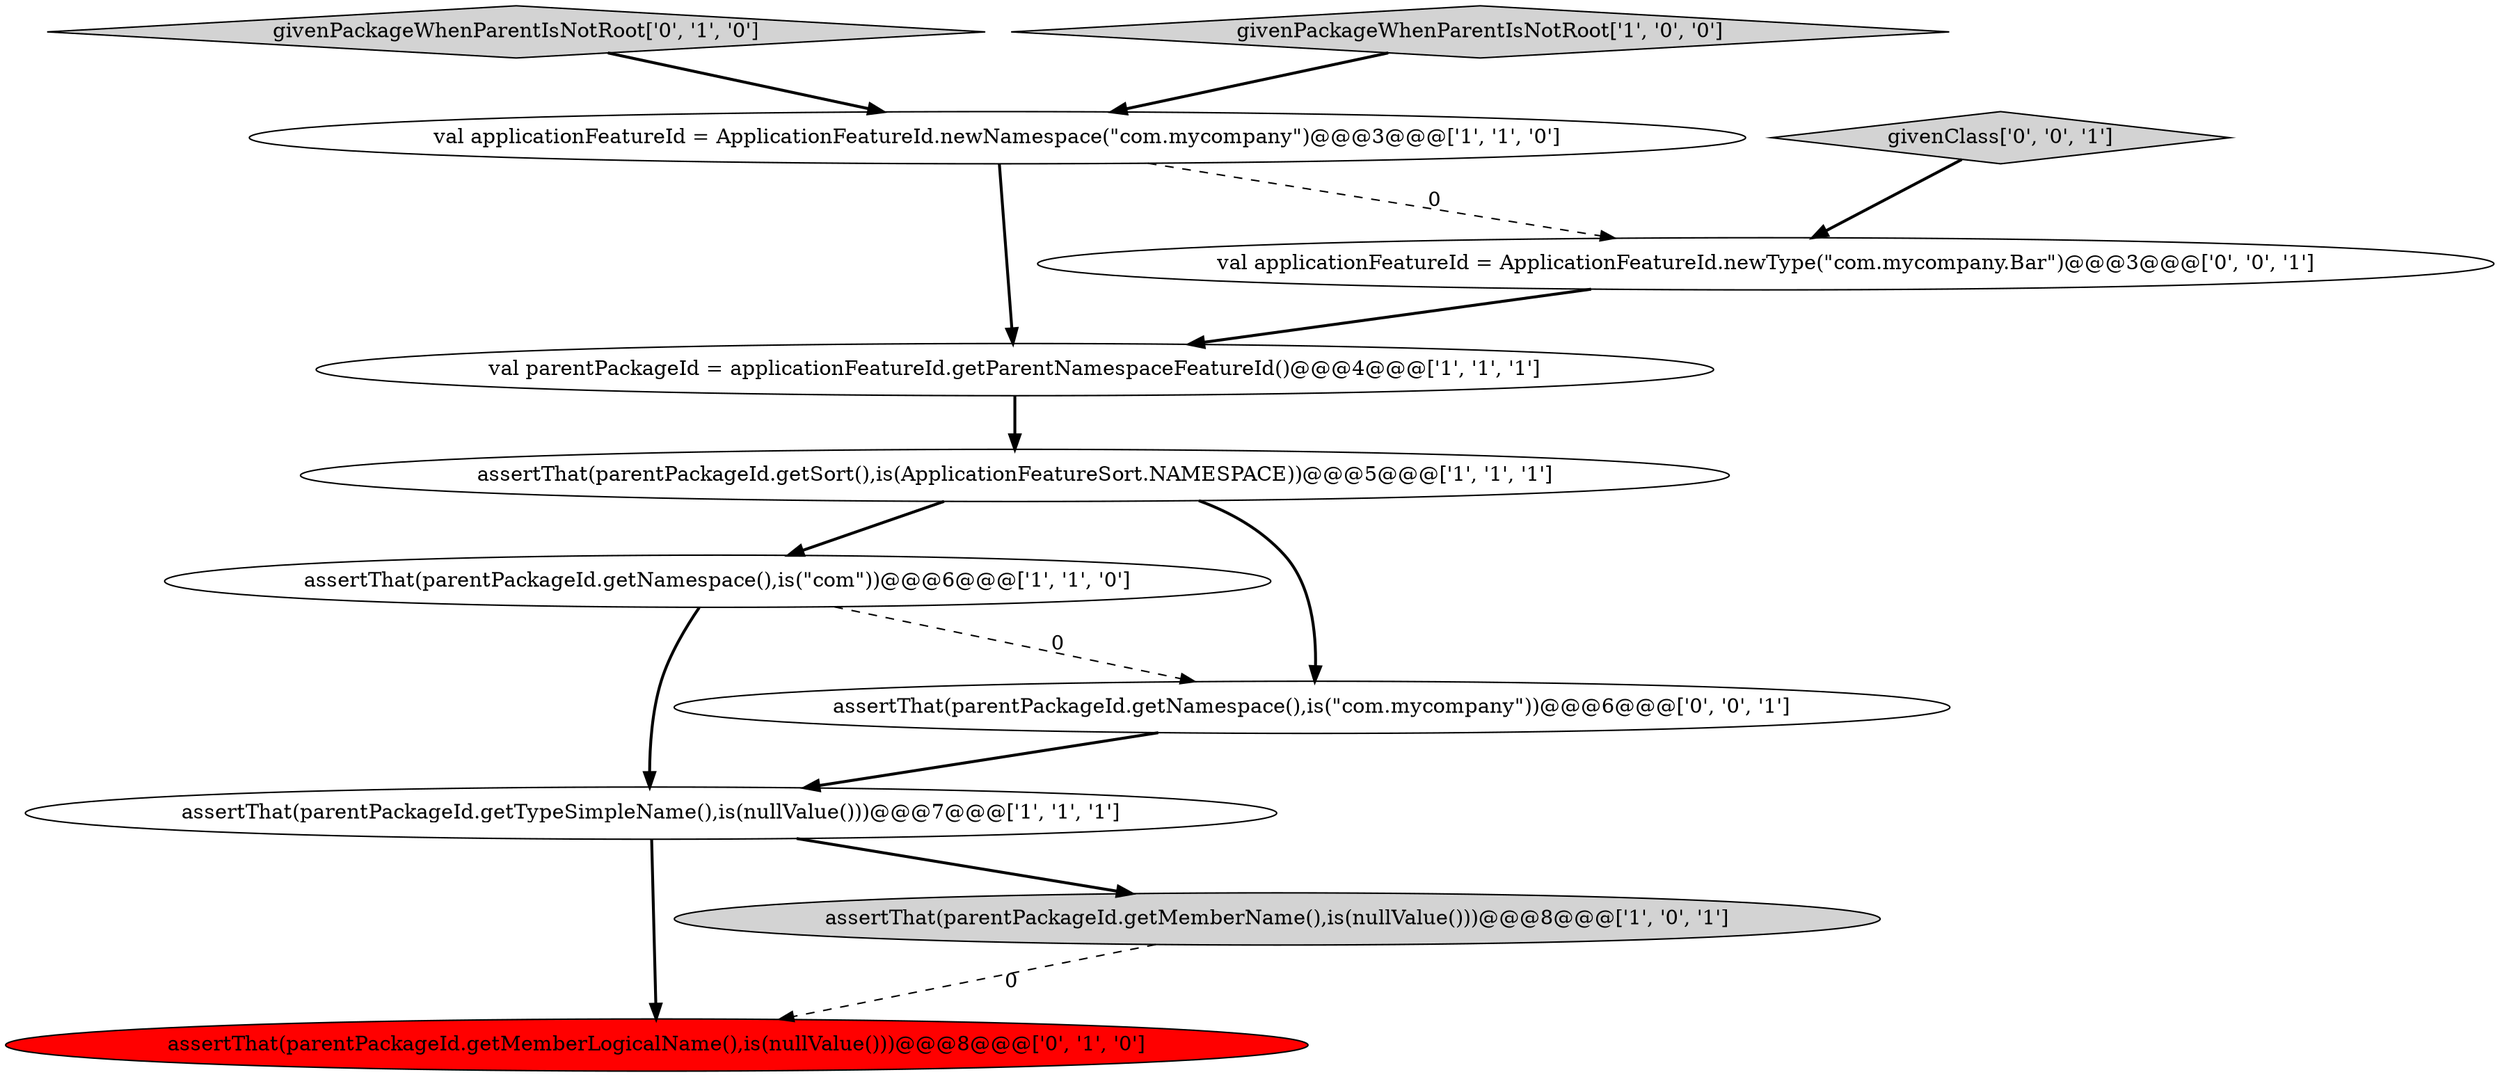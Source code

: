 digraph {
10 [style = filled, label = "val applicationFeatureId = ApplicationFeatureId.newType(\"com.mycompany.Bar\")@@@3@@@['0', '0', '1']", fillcolor = white, shape = ellipse image = "AAA0AAABBB3BBB"];
7 [style = filled, label = "assertThat(parentPackageId.getMemberLogicalName(),is(nullValue()))@@@8@@@['0', '1', '0']", fillcolor = red, shape = ellipse image = "AAA1AAABBB2BBB"];
9 [style = filled, label = "givenClass['0', '0', '1']", fillcolor = lightgray, shape = diamond image = "AAA0AAABBB3BBB"];
1 [style = filled, label = "assertThat(parentPackageId.getTypeSimpleName(),is(nullValue()))@@@7@@@['1', '1', '1']", fillcolor = white, shape = ellipse image = "AAA0AAABBB1BBB"];
3 [style = filled, label = "val parentPackageId = applicationFeatureId.getParentNamespaceFeatureId()@@@4@@@['1', '1', '1']", fillcolor = white, shape = ellipse image = "AAA0AAABBB1BBB"];
8 [style = filled, label = "givenPackageWhenParentIsNotRoot['0', '1', '0']", fillcolor = lightgray, shape = diamond image = "AAA0AAABBB2BBB"];
4 [style = filled, label = "assertThat(parentPackageId.getNamespace(),is(\"com\"))@@@6@@@['1', '1', '0']", fillcolor = white, shape = ellipse image = "AAA0AAABBB1BBB"];
2 [style = filled, label = "val applicationFeatureId = ApplicationFeatureId.newNamespace(\"com.mycompany\")@@@3@@@['1', '1', '0']", fillcolor = white, shape = ellipse image = "AAA0AAABBB1BBB"];
11 [style = filled, label = "assertThat(parentPackageId.getNamespace(),is(\"com.mycompany\"))@@@6@@@['0', '0', '1']", fillcolor = white, shape = ellipse image = "AAA0AAABBB3BBB"];
6 [style = filled, label = "givenPackageWhenParentIsNotRoot['1', '0', '0']", fillcolor = lightgray, shape = diamond image = "AAA0AAABBB1BBB"];
0 [style = filled, label = "assertThat(parentPackageId.getSort(),is(ApplicationFeatureSort.NAMESPACE))@@@5@@@['1', '1', '1']", fillcolor = white, shape = ellipse image = "AAA0AAABBB1BBB"];
5 [style = filled, label = "assertThat(parentPackageId.getMemberName(),is(nullValue()))@@@8@@@['1', '0', '1']", fillcolor = lightgray, shape = ellipse image = "AAA0AAABBB1BBB"];
1->5 [style = bold, label=""];
0->11 [style = bold, label=""];
10->3 [style = bold, label=""];
4->1 [style = bold, label=""];
4->11 [style = dashed, label="0"];
9->10 [style = bold, label=""];
5->7 [style = dashed, label="0"];
8->2 [style = bold, label=""];
0->4 [style = bold, label=""];
11->1 [style = bold, label=""];
1->7 [style = bold, label=""];
3->0 [style = bold, label=""];
2->3 [style = bold, label=""];
2->10 [style = dashed, label="0"];
6->2 [style = bold, label=""];
}
